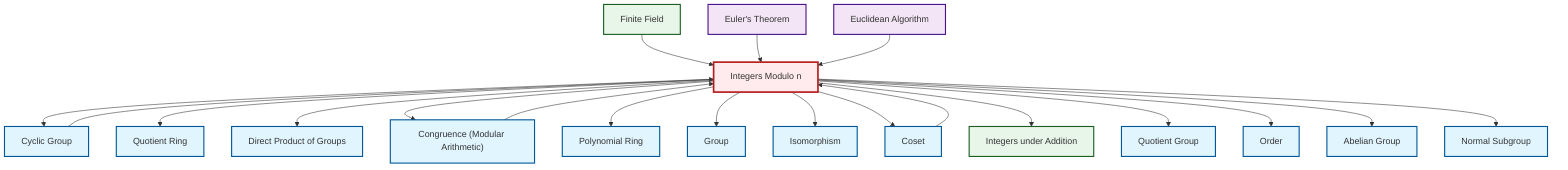 graph TD
    classDef definition fill:#e1f5fe,stroke:#01579b,stroke-width:2px
    classDef theorem fill:#f3e5f5,stroke:#4a148c,stroke-width:2px
    classDef axiom fill:#fff3e0,stroke:#e65100,stroke-width:2px
    classDef example fill:#e8f5e9,stroke:#1b5e20,stroke-width:2px
    classDef current fill:#ffebee,stroke:#b71c1c,stroke-width:3px
    thm-euclidean-algorithm["Euclidean Algorithm"]:::theorem
    ex-quotient-integers-mod-n["Integers Modulo n"]:::example
    def-isomorphism["Isomorphism"]:::definition
    def-quotient-ring["Quotient Ring"]:::definition
    ex-finite-field["Finite Field"]:::example
    thm-euler["Euler's Theorem"]:::theorem
    def-order["Order"]:::definition
    def-coset["Coset"]:::definition
    def-polynomial-ring["Polynomial Ring"]:::definition
    def-quotient-group["Quotient Group"]:::definition
    def-direct-product["Direct Product of Groups"]:::definition
    def-abelian-group["Abelian Group"]:::definition
    def-group["Group"]:::definition
    def-congruence["Congruence (Modular Arithmetic)"]:::definition
    def-cyclic-group["Cyclic Group"]:::definition
    def-normal-subgroup["Normal Subgroup"]:::definition
    ex-integers-addition["Integers under Addition"]:::example
    ex-quotient-integers-mod-n --> def-cyclic-group
    ex-finite-field --> ex-quotient-integers-mod-n
    ex-quotient-integers-mod-n --> def-quotient-ring
    ex-quotient-integers-mod-n --> def-direct-product
    ex-quotient-integers-mod-n --> def-congruence
    def-coset --> ex-quotient-integers-mod-n
    ex-quotient-integers-mod-n --> def-polynomial-ring
    def-cyclic-group --> ex-quotient-integers-mod-n
    ex-quotient-integers-mod-n --> def-group
    thm-euler --> ex-quotient-integers-mod-n
    thm-euclidean-algorithm --> ex-quotient-integers-mod-n
    ex-quotient-integers-mod-n --> def-isomorphism
    ex-quotient-integers-mod-n --> def-coset
    ex-quotient-integers-mod-n --> ex-integers-addition
    ex-quotient-integers-mod-n --> def-quotient-group
    ex-quotient-integers-mod-n --> def-order
    ex-quotient-integers-mod-n --> def-abelian-group
    ex-quotient-integers-mod-n --> def-normal-subgroup
    def-congruence --> ex-quotient-integers-mod-n
    class ex-quotient-integers-mod-n current